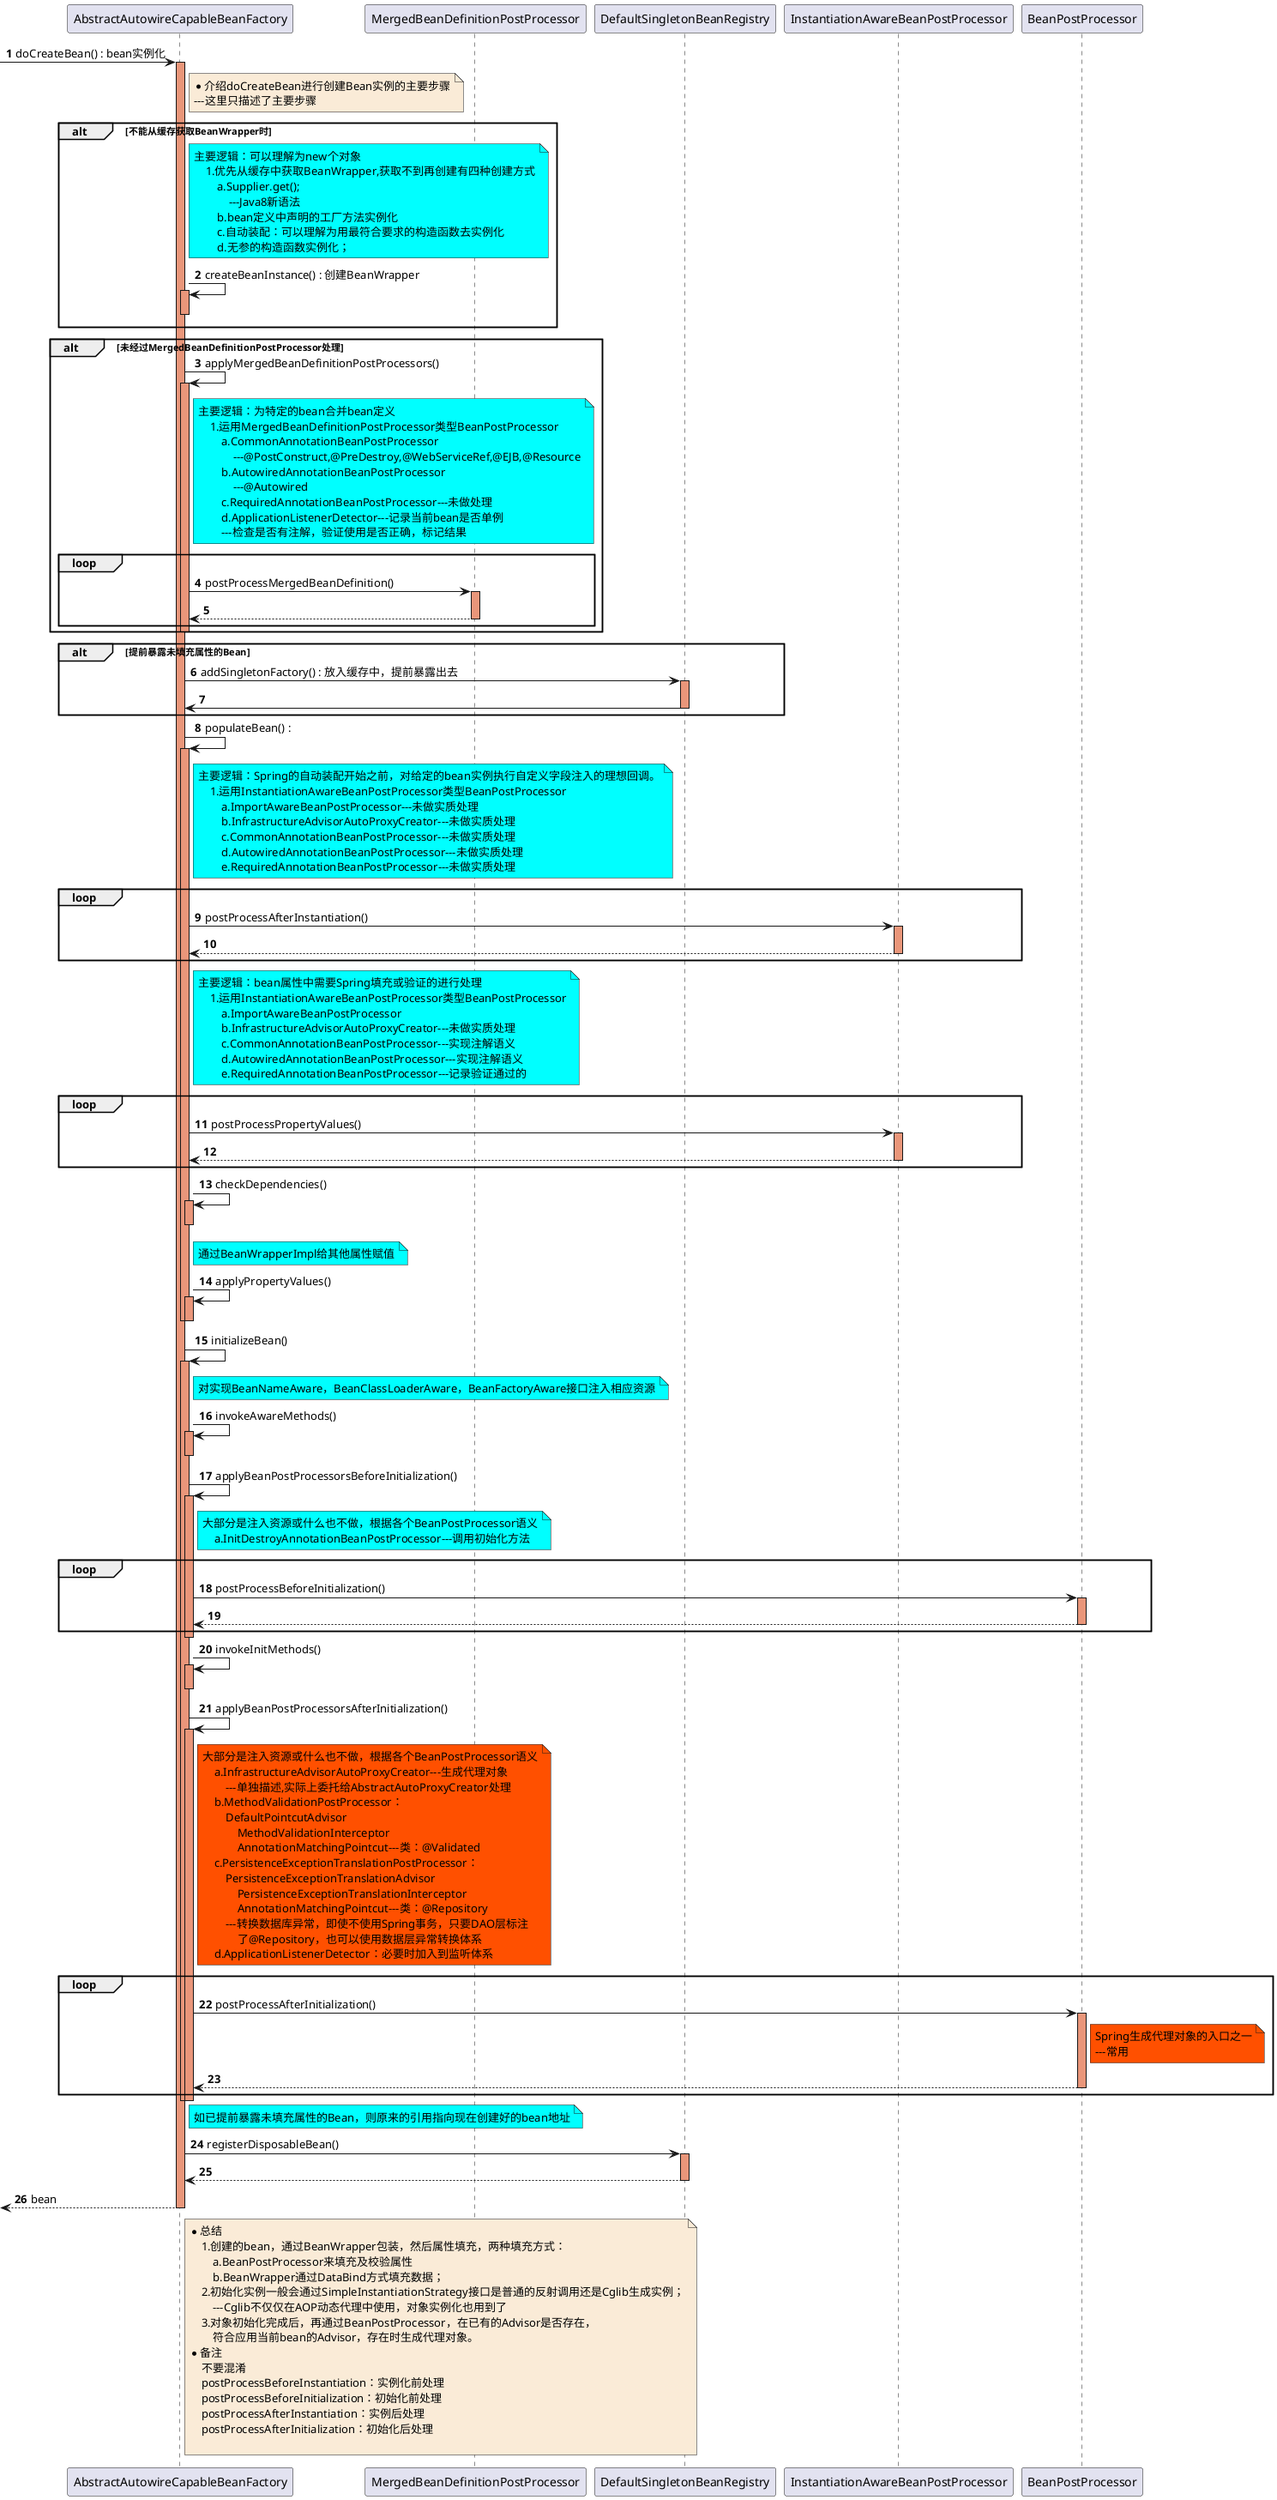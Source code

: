 @startuml

autonumber

-> AbstractAutowireCapableBeanFactory: doCreateBean() : bean实例化
activate AbstractAutowireCapableBeanFactory #DarkSalmon

    note right of AbstractAutowireCapableBeanFactory #FAEBD7
        *介绍doCreateBean进行创建Bean实例的主要步骤
        ---这里只描述了主要步骤
    end note



    alt 不能从缓存获取BeanWrapper时
        note right of AbstractAutowireCapableBeanFactory #aqua
            主要逻辑：可以理解为new个对象
                1.优先从缓存中获取BeanWrapper,获取不到再创建有四种创建方式
                    a.Supplier.get();
                        ---Java8新语法
                    b.bean定义中声明的工厂方法实例化
                    c.自动装配：可以理解为用最符合要求的构造函数去实例化
                    d.无参的构造函数实例化；
        end note
        AbstractAutowireCapableBeanFactory-> AbstractAutowireCapableBeanFactory: createBeanInstance() : 创建BeanWrapper
        activate AbstractAutowireCapableBeanFactory #DarkSalmon
        deactivate AbstractAutowireCapableBeanFactory
    end

    alt 未经过MergedBeanDefinitionPostProcessor处理
        AbstractAutowireCapableBeanFactory-> AbstractAutowireCapableBeanFactory:applyMergedBeanDefinitionPostProcessors()
        activate AbstractAutowireCapableBeanFactory #DarkSalmon
            note right of AbstractAutowireCapableBeanFactory #aqua
            主要逻辑：为特定的bean合并bean定义
                1.运用MergedBeanDefinitionPostProcessor类型BeanPostProcessor
                    a.CommonAnnotationBeanPostProcessor
                        ---@PostConstruct,@PreDestroy,@WebServiceRef,@EJB,@Resource
                    b.AutowiredAnnotationBeanPostProcessor
                        ---@Autowired
                    c.RequiredAnnotationBeanPostProcessor---未做处理
                    d.ApplicationListenerDetector---记录当前bean是否单例
                    ---检查是否有注解，验证使用是否正确，标记结果
            end note
            loop
                AbstractAutowireCapableBeanFactory -> MergedBeanDefinitionPostProcessor:postProcessMergedBeanDefinition()
                activate MergedBeanDefinitionPostProcessor #DarkSalmon
                MergedBeanDefinitionPostProcessor --> AbstractAutowireCapableBeanFactory
                deactivate MergedBeanDefinitionPostProcessor
            end
        deactivate AbstractAutowireCapableBeanFactory
    end

    alt 提前暴露未填充属性的Bean
        AbstractAutowireCapableBeanFactory-> DefaultSingletonBeanRegistry: addSingletonFactory() : 放入缓存中，提前暴露出去
        activate DefaultSingletonBeanRegistry #DarkSalmon
        DefaultSingletonBeanRegistry -> AbstractAutowireCapableBeanFactory
        deactivate DefaultSingletonBeanRegistry
    end

    AbstractAutowireCapableBeanFactory-> AbstractAutowireCapableBeanFactory: populateBean() :
    activate AbstractAutowireCapableBeanFactory #DarkSalmon

        note right of AbstractAutowireCapableBeanFactory #aqua
            主要逻辑：Spring的自动装配开始之前，对给定的bean实例执行自定义字段注入的理想回调。
                1.运用InstantiationAwareBeanPostProcessor类型BeanPostProcessor
                    a.ImportAwareBeanPostProcessor---未做实质处理
                    b.InfrastructureAdvisorAutoProxyCreator---未做实质处理
                    c.CommonAnnotationBeanPostProcessor---未做实质处理
                    d.AutowiredAnnotationBeanPostProcessor---未做实质处理
                    e.RequiredAnnotationBeanPostProcessor---未做实质处理
        end note

        loop
            AbstractAutowireCapableBeanFactory -> InstantiationAwareBeanPostProcessor:postProcessAfterInstantiation()
            activate InstantiationAwareBeanPostProcessor #DarkSalmon
            InstantiationAwareBeanPostProcessor --> AbstractAutowireCapableBeanFactory
            deactivate InstantiationAwareBeanPostProcessor
        end

        note right of AbstractAutowireCapableBeanFactory #aqua
            主要逻辑：bean属性中需要Spring填充或验证的进行处理
                1.运用InstantiationAwareBeanPostProcessor类型BeanPostProcessor
                    a.ImportAwareBeanPostProcessor
                    b.InfrastructureAdvisorAutoProxyCreator---未做实质处理
                    c.CommonAnnotationBeanPostProcessor---实现注解语义
                    d.AutowiredAnnotationBeanPostProcessor---实现注解语义
                    e.RequiredAnnotationBeanPostProcessor---记录验证通过的
        end note

        loop
            AbstractAutowireCapableBeanFactory -> InstantiationAwareBeanPostProcessor:postProcessPropertyValues()
            activate InstantiationAwareBeanPostProcessor #DarkSalmon
            InstantiationAwareBeanPostProcessor --> AbstractAutowireCapableBeanFactory
            deactivate InstantiationAwareBeanPostProcessor
        end

        AbstractAutowireCapableBeanFactory-> AbstractAutowireCapableBeanFactory: checkDependencies()
        activate AbstractAutowireCapableBeanFactory #DarkSalmon
        deactivate AbstractAutowireCapableBeanFactory

        note right of AbstractAutowireCapableBeanFactory #aqua
            通过BeanWrapperImpl给其他属性赋值
        end note
        AbstractAutowireCapableBeanFactory-> AbstractAutowireCapableBeanFactory: applyPropertyValues()
        activate AbstractAutowireCapableBeanFactory #DarkSalmon
        deactivate AbstractAutowireCapableBeanFactory

    deactivate AbstractAutowireCapableBeanFactory


    AbstractAutowireCapableBeanFactory-> AbstractAutowireCapableBeanFactory: initializeBean()
    activate AbstractAutowireCapableBeanFactory #DarkSalmon

        note right of AbstractAutowireCapableBeanFactory #aqua
            对实现BeanNameAware，BeanClassLoaderAware，BeanFactoryAware接口注入相应资源
        end note
        AbstractAutowireCapableBeanFactory-> AbstractAutowireCapableBeanFactory: invokeAwareMethods()
        activate AbstractAutowireCapableBeanFactory #DarkSalmon
        deactivate AbstractAutowireCapableBeanFactory

        AbstractAutowireCapableBeanFactory-> AbstractAutowireCapableBeanFactory: applyBeanPostProcessorsBeforeInitialization()
        activate AbstractAutowireCapableBeanFactory #DarkSalmon
            note right of AbstractAutowireCapableBeanFactory #aqua
                大部分是注入资源或什么也不做，根据各个BeanPostProcessor语义
                    a.InitDestroyAnnotationBeanPostProcessor---调用初始化方法
            end note

            loop
                AbstractAutowireCapableBeanFactory -> BeanPostProcessor:postProcessBeforeInitialization()
                activate BeanPostProcessor #DarkSalmon
                BeanPostProcessor --> AbstractAutowireCapableBeanFactory
                deactivate BeanPostProcessor
            end

        deactivate AbstractAutowireCapableBeanFactory

        AbstractAutowireCapableBeanFactory-> AbstractAutowireCapableBeanFactory: invokeInitMethods()
        activate AbstractAutowireCapableBeanFactory #DarkSalmon
        deactivate AbstractAutowireCapableBeanFactory

        AbstractAutowireCapableBeanFactory-> AbstractAutowireCapableBeanFactory: applyBeanPostProcessorsAfterInitialization()
        activate AbstractAutowireCapableBeanFactory #DarkSalmon
            note right of AbstractAutowireCapableBeanFactory #FF5000
                大部分是注入资源或什么也不做，根据各个BeanPostProcessor语义
                    a.InfrastructureAdvisorAutoProxyCreator---生成代理对象
                        ---单独描述,实际上委托给AbstractAutoProxyCreator处理
                    b.MethodValidationPostProcessor：
                        DefaultPointcutAdvisor
                            MethodValidationInterceptor
                            AnnotationMatchingPointcut---类：@Validated
                    c.PersistenceExceptionTranslationPostProcessor：
                        PersistenceExceptionTranslationAdvisor
                            PersistenceExceptionTranslationInterceptor
                            AnnotationMatchingPointcut---类：@Repository
                        ---转换数据库异常，即使不使用Spring事务，只要DAO层标注
                            了@Repository，也可以使用数据层异常转换体系
                    d.ApplicationListenerDetector：必要时加入到监听体系
            end note

            loop
                AbstractAutowireCapableBeanFactory -> BeanPostProcessor:postProcessAfterInitialization()
                activate BeanPostProcessor #DarkSalmon
                    note right of BeanPostProcessor #FF5000
                        Spring生成代理对象的入口之一
                        ---常用
                    end note
                BeanPostProcessor --> AbstractAutowireCapableBeanFactory
                deactivate BeanPostProcessor
            end

        deactivate AbstractAutowireCapableBeanFactory

    deactivate AbstractAutowireCapableBeanFactory

    note right of AbstractAutowireCapableBeanFactory #aqua
        如已提前暴露未填充属性的Bean，则原来的引用指向现在创建好的bean地址
    end note

    AbstractAutowireCapableBeanFactory-> DefaultSingletonBeanRegistry: registerDisposableBean()
    activate DefaultSingletonBeanRegistry #DarkSalmon
    DefaultSingletonBeanRegistry --> AbstractAutowireCapableBeanFactory
    deactivate DefaultSingletonBeanRegistry

<--AbstractAutowireCapableBeanFactory: bean
deactivate AbstractAutowireCapableBeanFactory

note right of AbstractAutowireCapableBeanFactory #FAEBD7
    *总结
        1.创建的bean，通过BeanWrapper包装，然后属性填充，两种填充方式：
            a.BeanPostProcessor来填充及校验属性
            b.BeanWrapper通过DataBind方式填充数据；
        2.初始化实例一般会通过SimpleInstantiationStrategy接口是普通的反射调用还是Cglib生成实例；
            ---Cglib不仅仅在AOP动态代理中使用，对象实例化也用到了
        3.对象初始化完成后，再通过BeanPostProcessor，在已有的Advisor是否存在，
            符合应用当前bean的Advisor，存在时生成代理对象。
    *备注
        不要混淆
        postProcessBeforeInstantiation：实例化前处理
        postProcessBeforeInitialization：初始化前处理
        postProcessAfterInstantiation：实例后处理
        postProcessAfterInitialization：初始化后处理

end note

@enduml